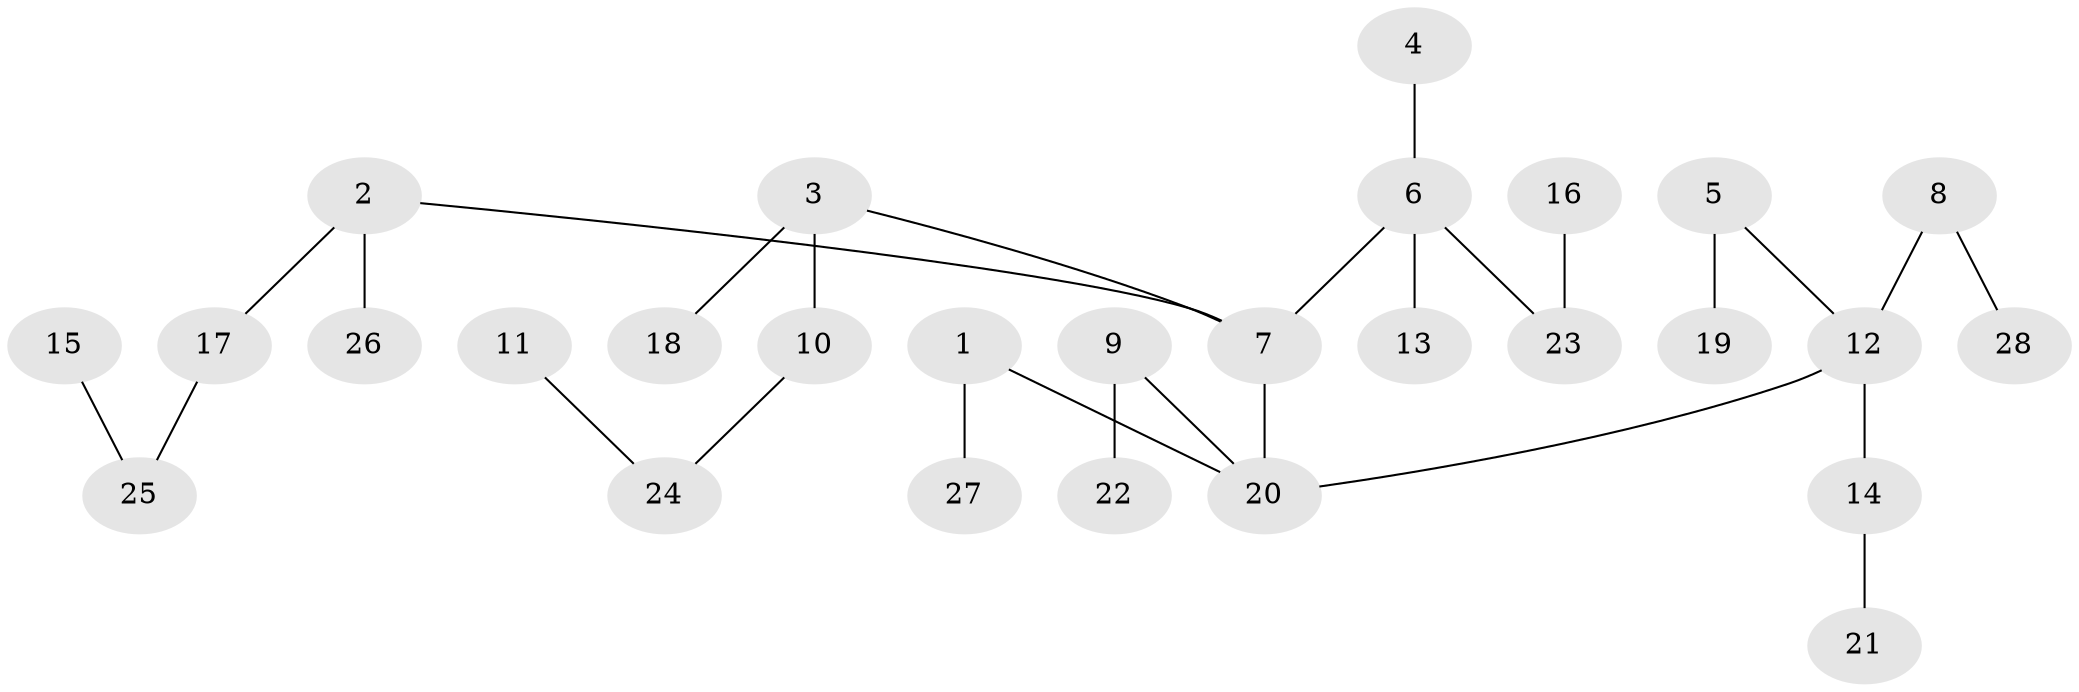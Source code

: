 // original degree distribution, {4: 0.05357142857142857, 5: 0.03571428571428571, 2: 0.25, 3: 0.16071428571428573, 1: 0.48214285714285715, 6: 0.017857142857142856}
// Generated by graph-tools (version 1.1) at 2025/02/03/09/25 03:02:20]
// undirected, 28 vertices, 27 edges
graph export_dot {
graph [start="1"]
  node [color=gray90,style=filled];
  1;
  2;
  3;
  4;
  5;
  6;
  7;
  8;
  9;
  10;
  11;
  12;
  13;
  14;
  15;
  16;
  17;
  18;
  19;
  20;
  21;
  22;
  23;
  24;
  25;
  26;
  27;
  28;
  1 -- 20 [weight=1.0];
  1 -- 27 [weight=1.0];
  2 -- 7 [weight=1.0];
  2 -- 17 [weight=1.0];
  2 -- 26 [weight=1.0];
  3 -- 7 [weight=1.0];
  3 -- 10 [weight=1.0];
  3 -- 18 [weight=1.0];
  4 -- 6 [weight=1.0];
  5 -- 12 [weight=1.0];
  5 -- 19 [weight=1.0];
  6 -- 7 [weight=1.0];
  6 -- 13 [weight=1.0];
  6 -- 23 [weight=1.0];
  7 -- 20 [weight=1.0];
  8 -- 12 [weight=1.0];
  8 -- 28 [weight=1.0];
  9 -- 20 [weight=1.0];
  9 -- 22 [weight=1.0];
  10 -- 24 [weight=1.0];
  11 -- 24 [weight=1.0];
  12 -- 14 [weight=1.0];
  12 -- 20 [weight=1.0];
  14 -- 21 [weight=1.0];
  15 -- 25 [weight=1.0];
  16 -- 23 [weight=1.0];
  17 -- 25 [weight=1.0];
}
